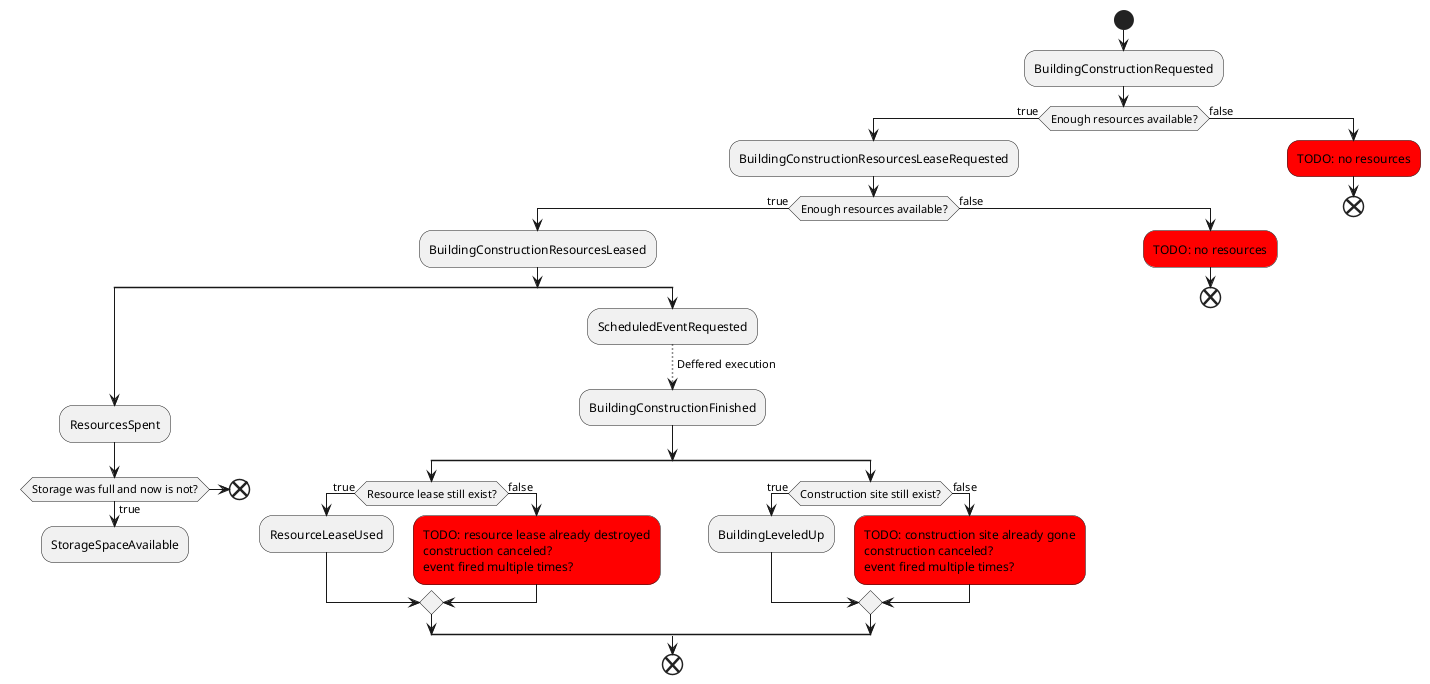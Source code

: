 @startuml

start

:BuildingConstructionRequested;

if (Enough resources available?) then (true)
    :BuildingConstructionResourcesLeaseRequested;
    if (Enough resources available?) then (true)
        :BuildingConstructionResourcesLeased;
        split
            :ResourcesSpent;
            if(Storage was full and now is not?) then (true)
                :StorageSpaceAvailable;
                detach
            else
                end
            endif
        split again
            :ScheduledEventRequested;
            -[dotted]-> Deffered execution;
            :BuildingConstructionFinished;
            split
                if (Resource lease still exist?) then (true)
                    :ResourceLeaseUsed;
                else (false)
                    #red:TODO: resource lease already destroyed
                    construction canceled?
                    event fired multiple times?;
                endif
            split again
                if (Construction site still exist?) then (true)
                    :BuildingLeveledUp;
                else (false)
                    #red:TODO: construction site already gone
                    construction canceled?
                    event fired multiple times?;
                endif
            end split
        end
        end split
    else (false)
        #red:TODO: no resources;
        end
    endif
else (false)
    #red:TODO: no resources;
    end
endif




@enduml